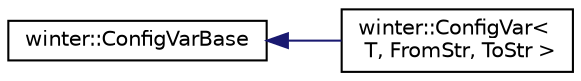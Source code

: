 digraph "类继承关系图"
{
 // LATEX_PDF_SIZE
  edge [fontname="Helvetica",fontsize="10",labelfontname="Helvetica",labelfontsize="10"];
  node [fontname="Helvetica",fontsize="10",shape=record];
  rankdir="LR";
  Node0 [label="winter::ConfigVarBase",height=0.2,width=0.4,color="black", fillcolor="white", style="filled",URL="$classwinter_1_1ConfigVarBase.html",tooltip="配置变量的基类"];
  Node0 -> Node1 [dir="back",color="midnightblue",fontsize="10",style="solid",fontname="Helvetica"];
  Node1 [label="winter::ConfigVar\<\l T, FromStr, ToStr \>",height=0.2,width=0.4,color="black", fillcolor="white", style="filled",URL="$classwinter_1_1ConfigVar.html",tooltip="配置参数模板子类,保存对应类型的参数值"];
}
